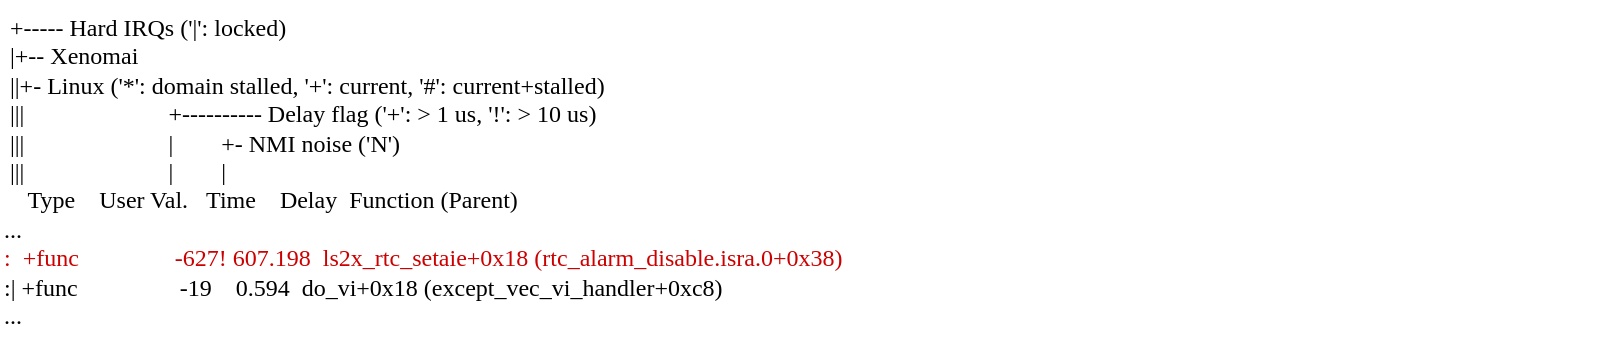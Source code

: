 <mxfile version="20.8.16" type="device"><diagram name="Page-1" id="9X0ESf6F69z7x2L2r5KG"><mxGraphModel dx="1877" dy="662" grid="1" gridSize="10" guides="1" tooltips="1" connect="1" arrows="1" fold="1" page="1" pageScale="1" pageWidth="827" pageHeight="1169" math="0" shadow="0"><root><mxCell id="0"/><mxCell id="1" parent="0"/><mxCell id="D_BlrdBhQ7VcLvINjg4x-1" value="&lt;div&gt;&amp;nbsp;+----- Hard IRQs ('|': locked)&lt;/div&gt;&lt;div&gt;&amp;nbsp;|+-- Xenomai&lt;/div&gt;&lt;div&gt;&amp;nbsp;||+- Linux ('*': domain stalled, '+': current, '#': current+stalled)&lt;/div&gt;&lt;div&gt;&amp;nbsp;|||&amp;nbsp; &amp;nbsp; &amp;nbsp; &amp;nbsp; &amp;nbsp; &amp;nbsp; &amp;nbsp; &amp;nbsp; &amp;nbsp; &amp;nbsp; &amp;nbsp; &amp;nbsp; +---------- Delay flag ('+': &amp;gt; 1 us, '!': &amp;gt; 10 us)&lt;/div&gt;&lt;div&gt;&amp;nbsp;|||&amp;nbsp; &amp;nbsp; &amp;nbsp; &amp;nbsp; &amp;nbsp; &amp;nbsp; &amp;nbsp; &amp;nbsp; &amp;nbsp; &amp;nbsp; &amp;nbsp; &amp;nbsp; |&amp;nbsp; &amp;nbsp; &amp;nbsp; &amp;nbsp; +- NMI noise ('N')&lt;/div&gt;&lt;div&gt;&amp;nbsp;|||&amp;nbsp; &amp;nbsp; &amp;nbsp; &amp;nbsp; &amp;nbsp; &amp;nbsp; &amp;nbsp; &amp;nbsp; &amp;nbsp; &amp;nbsp; &amp;nbsp; &amp;nbsp; |&amp;nbsp; &amp;nbsp; &amp;nbsp; &amp;nbsp; |&lt;/div&gt;&lt;div&gt;&amp;nbsp; &amp;nbsp; Type&amp;nbsp; &amp;nbsp; User Val.&amp;nbsp; &amp;nbsp;Time&amp;nbsp; &amp;nbsp; Delay&amp;nbsp; Function (Parent)&lt;/div&gt;&lt;div&gt;...&lt;/div&gt;&lt;div&gt;&lt;div&gt;&lt;font color=&quot;#cc0000&quot;&gt;:&amp;nbsp; +func&amp;nbsp; &amp;nbsp; &amp;nbsp; &amp;nbsp; &amp;nbsp; &amp;nbsp; &amp;nbsp; &amp;nbsp; -627! 607.198&amp;nbsp; ls2x_rtc_setaie+0x18 (rtc_alarm_disable.isra.0+0x38)&lt;/font&gt;&lt;/div&gt;&lt;div&gt;:| +func&amp;nbsp; &amp;nbsp; &amp;nbsp; &amp;nbsp; &amp;nbsp; &amp;nbsp; &amp;nbsp; &amp;nbsp; &amp;nbsp;-19&amp;nbsp; &amp;nbsp; 0.594&amp;nbsp; do_vi+0x18 (except_vec_vi_handler+0xc8)&lt;/div&gt;&lt;/div&gt;&lt;div&gt;...&lt;/div&gt;" style="text;whiteSpace=wrap;html=1;fontFamily=Fira Code;" parent="1" vertex="1"><mxGeometry x="-30" y="170" width="801" height="170" as="geometry"/></mxCell></root></mxGraphModel></diagram></mxfile>
